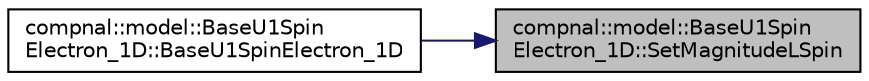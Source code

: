 digraph "compnal::model::BaseU1SpinElectron_1D::SetMagnitudeLSpin"
{
 // INTERACTIVE_SVG=YES
 // LATEX_PDF_SIZE
  edge [fontname="Helvetica",fontsize="10",labelfontname="Helvetica",labelfontsize="10"];
  node [fontname="Helvetica",fontsize="10",shape=record];
  rankdir="RL";
  Node1 [label="compnal::model::BaseU1Spin\lElectron_1D::SetMagnitudeLSpin",height=0.2,width=0.4,color="black", fillcolor="grey75", style="filled", fontcolor="black",tooltip="Set the magnitude of the spin ."];
  Node1 -> Node2 [dir="back",color="midnightblue",fontsize="10",style="solid",fontname="Helvetica"];
  Node2 [label="compnal::model::BaseU1Spin\lElectron_1D::BaseU1SpinElectron_1D",height=0.2,width=0.4,color="black", fillcolor="white", style="filled",URL="$de/d75/classcompnal_1_1model_1_1_base_u1_spin_electron__1_d.html#a679ded7b05555a3a8ac29859bb172b99",tooltip="Constructor of BaseU1SpinElectron_1D class."];
}
